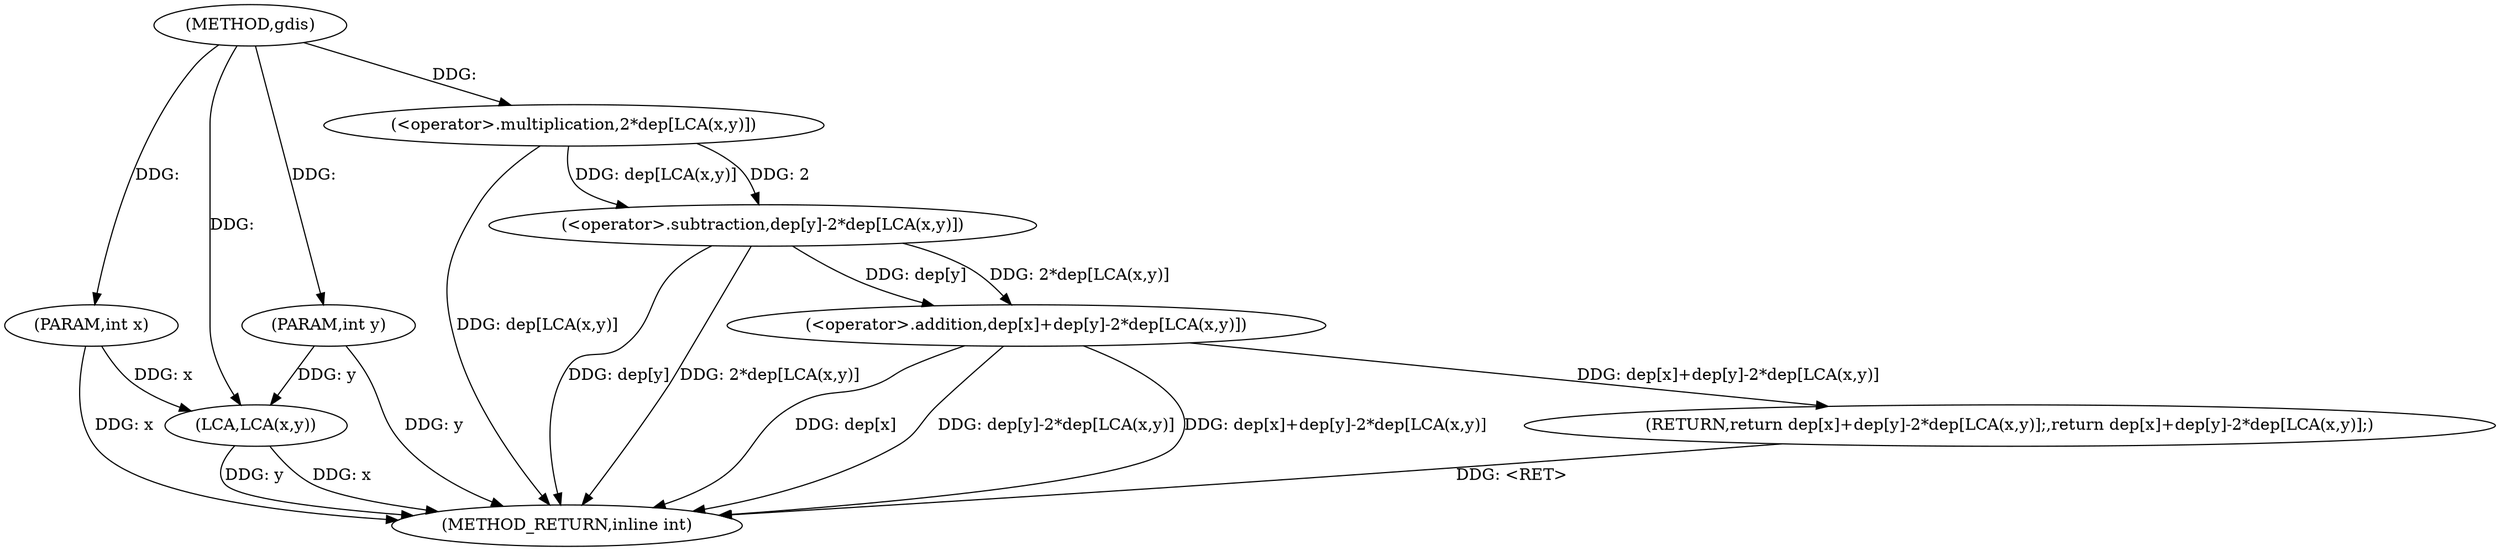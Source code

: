 digraph "gdis" {  
"1000199" [label = "(METHOD,gdis)" ]
"1000219" [label = "(METHOD_RETURN,inline int)" ]
"1000200" [label = "(PARAM,int x)" ]
"1000201" [label = "(PARAM,int y)" ]
"1000203" [label = "(RETURN,return dep[x]+dep[y]-2*dep[LCA(x,y)];,return dep[x]+dep[y]-2*dep[LCA(x,y)];)" ]
"1000204" [label = "(<operator>.addition,dep[x]+dep[y]-2*dep[LCA(x,y)])" ]
"1000208" [label = "(<operator>.subtraction,dep[y]-2*dep[LCA(x,y)])" ]
"1000212" [label = "(<operator>.multiplication,2*dep[LCA(x,y)])" ]
"1000216" [label = "(LCA,LCA(x,y))" ]
  "1000200" -> "1000219"  [ label = "DDG: x"] 
  "1000201" -> "1000219"  [ label = "DDG: y"] 
  "1000204" -> "1000219"  [ label = "DDG: dep[x]"] 
  "1000208" -> "1000219"  [ label = "DDG: dep[y]"] 
  "1000216" -> "1000219"  [ label = "DDG: x"] 
  "1000216" -> "1000219"  [ label = "DDG: y"] 
  "1000212" -> "1000219"  [ label = "DDG: dep[LCA(x,y)]"] 
  "1000208" -> "1000219"  [ label = "DDG: 2*dep[LCA(x,y)]"] 
  "1000204" -> "1000219"  [ label = "DDG: dep[y]-2*dep[LCA(x,y)]"] 
  "1000204" -> "1000219"  [ label = "DDG: dep[x]+dep[y]-2*dep[LCA(x,y)]"] 
  "1000203" -> "1000219"  [ label = "DDG: <RET>"] 
  "1000199" -> "1000200"  [ label = "DDG: "] 
  "1000199" -> "1000201"  [ label = "DDG: "] 
  "1000204" -> "1000203"  [ label = "DDG: dep[x]+dep[y]-2*dep[LCA(x,y)]"] 
  "1000208" -> "1000204"  [ label = "DDG: dep[y]"] 
  "1000208" -> "1000204"  [ label = "DDG: 2*dep[LCA(x,y)]"] 
  "1000212" -> "1000208"  [ label = "DDG: dep[LCA(x,y)]"] 
  "1000212" -> "1000208"  [ label = "DDG: 2"] 
  "1000199" -> "1000212"  [ label = "DDG: "] 
  "1000200" -> "1000216"  [ label = "DDG: x"] 
  "1000199" -> "1000216"  [ label = "DDG: "] 
  "1000201" -> "1000216"  [ label = "DDG: y"] 
}
